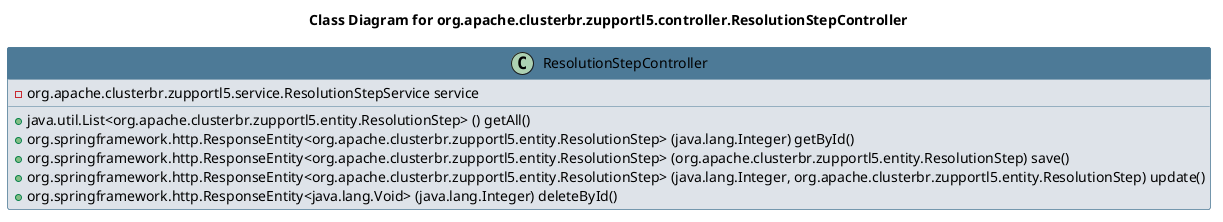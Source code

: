 @startuml 
skinparam class { 
 BackgroundColor #DEE3E9 
 ArrowColor #4D7A97 
 BorderColor #4D7A97 
}
left to right direction 
title Class Diagram for org.apache.clusterbr.zupportl5.controller.ResolutionStepController
skinparam titleBackgroundColor White
skinparam classHeaderBackgroundColor #4D7A97 
skinparam stereotypeCBackgroundColor #F8981D 

class ResolutionStepController {
 - org.apache.clusterbr.zupportl5.service.ResolutionStepService service
 + java.util.List<org.apache.clusterbr.zupportl5.entity.ResolutionStep> () getAll()
 + org.springframework.http.ResponseEntity<org.apache.clusterbr.zupportl5.entity.ResolutionStep> (java.lang.Integer) getById()
 + org.springframework.http.ResponseEntity<org.apache.clusterbr.zupportl5.entity.ResolutionStep> (org.apache.clusterbr.zupportl5.entity.ResolutionStep) save()
 + org.springframework.http.ResponseEntity<org.apache.clusterbr.zupportl5.entity.ResolutionStep> (java.lang.Integer, org.apache.clusterbr.zupportl5.entity.ResolutionStep) update()
 + org.springframework.http.ResponseEntity<java.lang.Void> (java.lang.Integer) deleteById()
}
@enduml